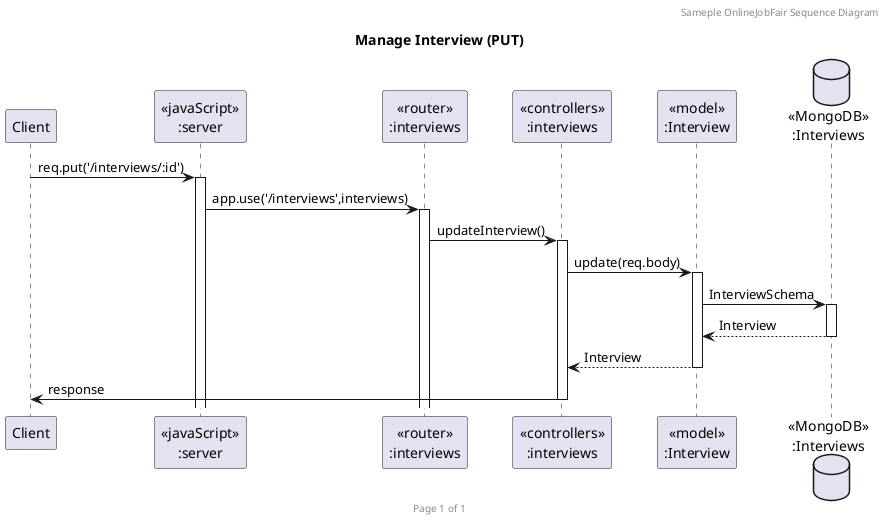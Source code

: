 @startuml Manage Interview (PUT)

header Sameple OnlineJobFair Sequence Diagram
footer Page %page% of %lastpage%
title "Manage Interview (PUT)"

participant "Client" as client
participant "<<javaScript>>\n:server" as server
participant "<<router>>\n:interviews" as routerHospitals
participant "<<controllers>>\n:interviews" as controllersHospitals
participant "<<model>>\n:Interview" as modelHospital
database "<<MongoDB>>\n:Interviews" as HospitalsDatabase

client->server ++:req.put('/interviews/:id')
server->routerHospitals ++:app.use('/interviews',interviews)
routerHospitals -> controllersHospitals ++:updateInterview()
controllersHospitals->modelHospital ++:update(req.body)
modelHospital ->HospitalsDatabase ++: InterviewSchema
HospitalsDatabase --> modelHospital --: Interview
controllersHospitals <-- modelHospital --:Interview
controllersHospitals->client --:response

@enduml